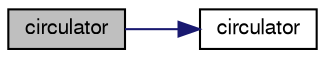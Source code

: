 digraph "circulator"
{
  bgcolor="transparent";
  edge [fontname="FreeSans",fontsize="10",labelfontname="FreeSans",labelfontsize="10"];
  node [fontname="FreeSans",fontsize="10",shape=record];
  rankdir="LR";
  Node3 [label="circulator",height=0.2,width=0.4,color="black", fillcolor="grey75", style="filled", fontcolor="black"];
  Node3 -> Node4 [color="midnightblue",fontsize="10",style="solid",fontname="FreeSans"];
  Node4 [label="circulator",height=0.2,width=0.4,color="black",URL="$a25654.html#a5c7861153e75be9ba5d984b39bc1cc8e",tooltip="Construct null. "];
}
